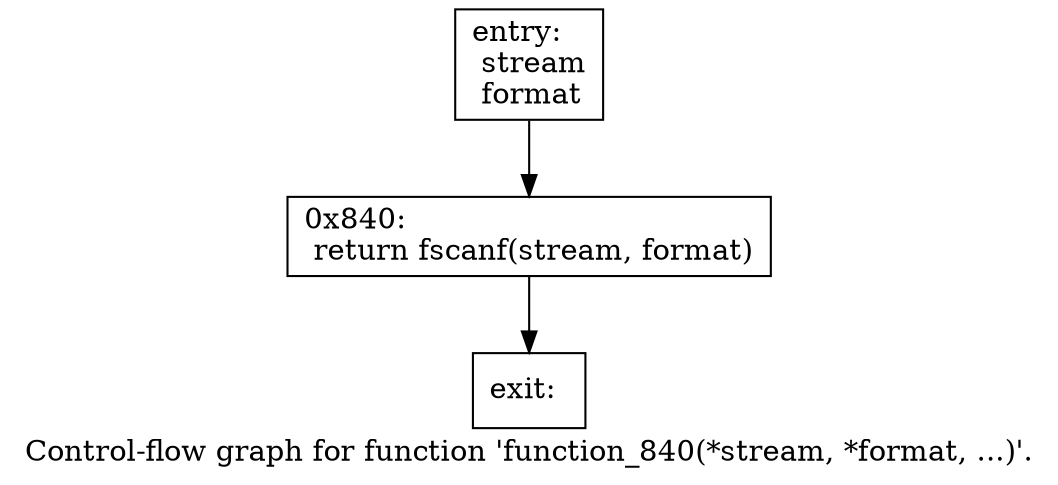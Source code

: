 digraph "Control-flow graph for function 'function_840(*stream, *format, ...)'." {
  label="Control-flow graph for function 'function_840(*stream, *format, ...)'.";
  node [shape=record];

  Node07308270 [label="{entry:\l  stream\l  format\l}"];
  Node07308270 -> Node0730DFD0;
  Node0730DFD0 [label="{0x840:\l  return fscanf(stream, format)\l}"];
  Node0730DFD0 -> Node0730E018;
  Node0730E018 [label="{exit:\l}"];

}
